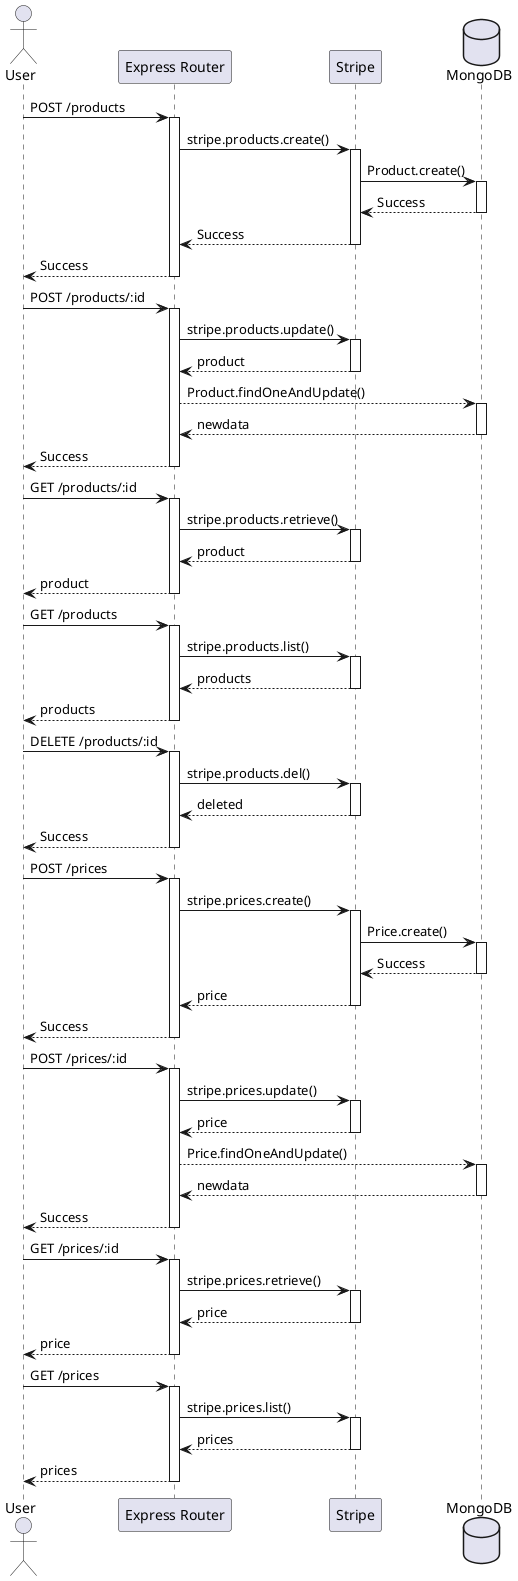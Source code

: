 @startuml
actor User
participant "Express Router" as Router
participant Stripe
database MongoDB

User -> Router: POST /products
activate Router
Router -> Stripe: stripe.products.create()
activate Stripe
Stripe -> MongoDB: Product.create()
activate MongoDB
MongoDB --> Stripe: Success
deactivate MongoDB
Stripe --> Router: Success
deactivate Stripe
Router --> User: Success
deactivate Router

User -> Router: POST /products/:id
activate Router
Router -> Stripe: stripe.products.update()
activate Stripe
Stripe --> Router: product
deactivate Stripe
Router --> MongoDB: Product.findOneAndUpdate()
activate MongoDB
MongoDB --> Router: newdata
deactivate MongoDB
Router --> User: Success
deactivate Router

User -> Router: GET /products/:id
activate Router
Router -> Stripe: stripe.products.retrieve()
activate Stripe
Stripe --> Router: product
deactivate Stripe
Router --> User: product
deactivate Router

User -> Router: GET /products
activate Router
Router -> Stripe: stripe.products.list()
activate Stripe
Stripe --> Router: products
deactivate Stripe
Router --> User: products
deactivate Router

User -> Router: DELETE /products/:id
activate Router
Router -> Stripe: stripe.products.del()
activate Stripe
Stripe --> Router: deleted
deactivate Stripe
Router --> User: Success
deactivate Router

User -> Router: POST /prices
activate Router
Router -> Stripe: stripe.prices.create()
activate Stripe
Stripe -> MongoDB: Price.create()
activate MongoDB
MongoDB --> Stripe: Success
deactivate MongoDB
Stripe --> Router: price
deactivate Stripe
Router --> User: Success
deactivate Router

User -> Router: POST /prices/:id
activate Router
Router -> Stripe: stripe.prices.update()
activate Stripe
Stripe --> Router: price
deactivate Stripe
Router --> MongoDB: Price.findOneAndUpdate()
activate MongoDB
MongoDB --> Router: newdata
deactivate MongoDB
Router --> User: Success
deactivate Router

User -> Router: GET /prices/:id
activate Router
Router -> Stripe: stripe.prices.retrieve()
activate Stripe
Stripe --> Router: price
deactivate Stripe
Router --> User: price
deactivate Router

User -> Router: GET /prices
activate Router
Router -> Stripe: stripe.prices.list()
activate Stripe
Stripe --> Router: prices
deactivate Stripe
Router --> User: prices
deactivate Router
@enduml